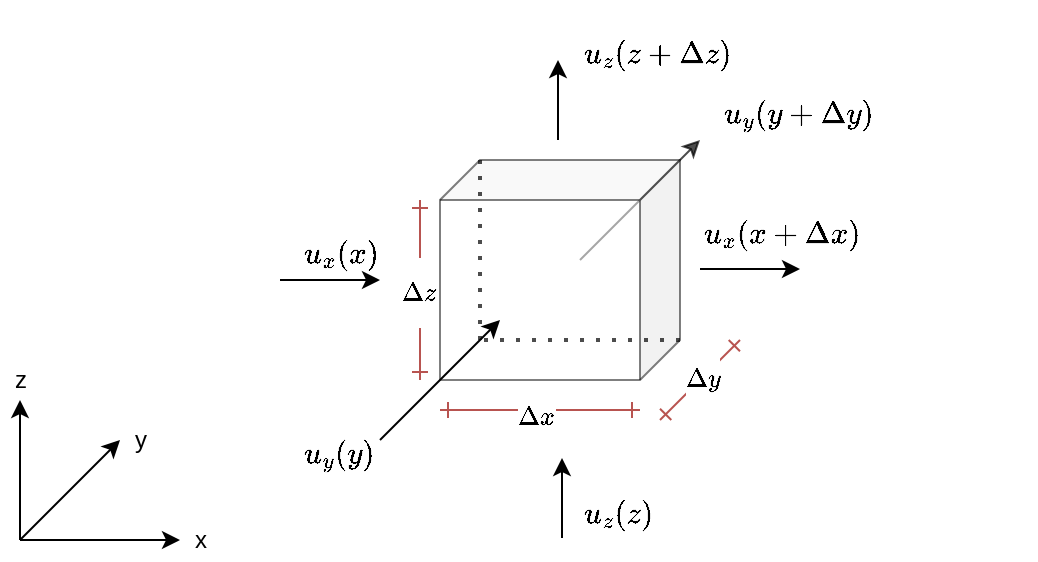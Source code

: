 <mxfile version="13.11.0" type="github">
  <diagram id="uq0m_pvIZ-YyTsmyAaB8" name="Page-1">
    <mxGraphModel dx="868" dy="450" grid="1" gridSize="10" guides="1" tooltips="1" connect="1" arrows="1" fold="1" page="1" pageScale="1" pageWidth="1169" pageHeight="827" math="1" shadow="0">
      <root>
        <mxCell id="0" />
        <mxCell id="1" parent="0" />
        <mxCell id="NynmtdJ3YNJhnkTHBj0V-8" value="" style="endArrow=classic;html=1;fillColor=#f5f5f5;opacity=70;" edge="1" parent="1">
          <mxGeometry width="50" height="50" relative="1" as="geometry">
            <mxPoint x="370" y="190" as="sourcePoint" />
            <mxPoint x="430" y="130" as="targetPoint" />
          </mxGeometry>
        </mxCell>
        <mxCell id="NynmtdJ3YNJhnkTHBj0V-1" value="" style="shape=cube;whiteSpace=wrap;html=1;boundedLbl=1;backgroundOutline=1;darkOpacity=0.05;darkOpacity2=0.1;size=20;flipH=1;opacity=50;" vertex="1" parent="1">
          <mxGeometry x="300" y="140" width="120" height="110" as="geometry" />
        </mxCell>
        <mxCell id="NynmtdJ3YNJhnkTHBj0V-3" value="" style="endArrow=classic;html=1;" edge="1" parent="1">
          <mxGeometry width="50" height="50" relative="1" as="geometry">
            <mxPoint x="220" y="200" as="sourcePoint" />
            <mxPoint x="270" y="200" as="targetPoint" />
          </mxGeometry>
        </mxCell>
        <mxCell id="NynmtdJ3YNJhnkTHBj0V-4" value="" style="endArrow=classic;html=1;" edge="1" parent="1">
          <mxGeometry width="50" height="50" relative="1" as="geometry">
            <mxPoint x="430" y="194.5" as="sourcePoint" />
            <mxPoint x="480" y="194.5" as="targetPoint" />
          </mxGeometry>
        </mxCell>
        <mxCell id="NynmtdJ3YNJhnkTHBj0V-5" value="" style="endArrow=classic;html=1;" edge="1" parent="1">
          <mxGeometry width="50" height="50" relative="1" as="geometry">
            <mxPoint x="361" y="329" as="sourcePoint" />
            <mxPoint x="361" y="289" as="targetPoint" />
          </mxGeometry>
        </mxCell>
        <mxCell id="NynmtdJ3YNJhnkTHBj0V-6" value="" style="endArrow=classic;html=1;" edge="1" parent="1">
          <mxGeometry width="50" height="50" relative="1" as="geometry">
            <mxPoint x="359" y="130" as="sourcePoint" />
            <mxPoint x="359" y="90" as="targetPoint" />
          </mxGeometry>
        </mxCell>
        <mxCell id="NynmtdJ3YNJhnkTHBj0V-7" value="" style="endArrow=classic;html=1;" edge="1" parent="1">
          <mxGeometry width="50" height="50" relative="1" as="geometry">
            <mxPoint x="270" y="280" as="sourcePoint" />
            <mxPoint x="330" y="220" as="targetPoint" />
          </mxGeometry>
        </mxCell>
        <mxCell id="NynmtdJ3YNJhnkTHBj0V-9" value="" style="endArrow=none;dashed=1;html=1;dashPattern=1 3;strokeWidth=2;opacity=70;exitX=0;exitY=0;exitDx=100;exitDy=0;exitPerimeter=0;startSize=6;editable=1;" edge="1" parent="1" source="NynmtdJ3YNJhnkTHBj0V-1">
          <mxGeometry width="50" height="50" relative="1" as="geometry">
            <mxPoint x="420" y="260" as="sourcePoint" />
            <mxPoint x="320" y="230" as="targetPoint" />
          </mxGeometry>
        </mxCell>
        <mxCell id="NynmtdJ3YNJhnkTHBj0V-10" value="" style="endArrow=none;dashed=1;html=1;dashPattern=1 3;strokeWidth=2;opacity=70;exitX=0;exitY=0;exitDx=0;exitDy=90;exitPerimeter=0;startSize=6;editable=1;" edge="1" parent="1" source="NynmtdJ3YNJhnkTHBj0V-1">
          <mxGeometry width="50" height="50" relative="1" as="geometry">
            <mxPoint x="450" y="270" as="sourcePoint" />
            <mxPoint x="320" y="230" as="targetPoint" />
          </mxGeometry>
        </mxCell>
        <mxCell id="NynmtdJ3YNJhnkTHBj0V-11" value="" style="endArrow=classic;html=1;strokeColor=#000000;" edge="1" parent="1">
          <mxGeometry width="50" height="50" relative="1" as="geometry">
            <mxPoint x="90" y="330" as="sourcePoint" />
            <mxPoint x="140" y="280" as="targetPoint" />
          </mxGeometry>
        </mxCell>
        <mxCell id="NynmtdJ3YNJhnkTHBj0V-12" value="" style="endArrow=classic;html=1;strokeColor=#000000;" edge="1" parent="1">
          <mxGeometry width="50" height="50" relative="1" as="geometry">
            <mxPoint x="90" y="330" as="sourcePoint" />
            <mxPoint x="170" y="330" as="targetPoint" />
          </mxGeometry>
        </mxCell>
        <mxCell id="NynmtdJ3YNJhnkTHBj0V-13" value="" style="endArrow=classic;html=1;strokeColor=#000000;" edge="1" parent="1">
          <mxGeometry width="50" height="50" relative="1" as="geometry">
            <mxPoint x="90" y="330" as="sourcePoint" />
            <mxPoint x="90" y="260" as="targetPoint" />
          </mxGeometry>
        </mxCell>
        <mxCell id="NynmtdJ3YNJhnkTHBj0V-14" value="x" style="text;html=1;align=center;verticalAlign=middle;resizable=0;points=[];autosize=1;" vertex="1" parent="1">
          <mxGeometry x="170" y="320" width="20" height="20" as="geometry" />
        </mxCell>
        <mxCell id="NynmtdJ3YNJhnkTHBj0V-15" value="y" style="text;html=1;align=center;verticalAlign=middle;resizable=0;points=[];autosize=1;" vertex="1" parent="1">
          <mxGeometry x="140" y="270" width="20" height="20" as="geometry" />
        </mxCell>
        <mxCell id="NynmtdJ3YNJhnkTHBj0V-16" value="z" style="text;html=1;align=center;verticalAlign=middle;resizable=0;points=[];autosize=1;" vertex="1" parent="1">
          <mxGeometry x="80" y="240" width="20" height="20" as="geometry" />
        </mxCell>
        <mxCell id="NynmtdJ3YNJhnkTHBj0V-17" value="&lt;span style=&quot;font-family: &amp;#34;courier new&amp;#34; , &amp;#34;courier&amp;#34; , monospace ; font-size: 13px ; background-color: rgb(255 , 255 , 255)&quot;&gt;$$u_x(x)$$&lt;/span&gt;" style="text;whiteSpace=wrap;html=1;" vertex="1" parent="1">
          <mxGeometry x="230" y="160" width="40" height="50" as="geometry" />
        </mxCell>
        <mxCell id="NynmtdJ3YNJhnkTHBj0V-18" value="&lt;span style=&quot;font-family: &amp;#34;courier new&amp;#34; , &amp;#34;courier&amp;#34; , monospace ; font-size: 13px ; background-color: rgb(255 , 255 , 255)&quot;&gt;$$u_x(x+\Delta{x})$$&lt;/span&gt;" style="text;whiteSpace=wrap;html=1;" vertex="1" parent="1">
          <mxGeometry x="430" y="150" width="70" height="50" as="geometry" />
        </mxCell>
        <mxCell id="NynmtdJ3YNJhnkTHBj0V-19" value="&lt;span style=&quot;font-family: &amp;#34;courier new&amp;#34; , &amp;#34;courier&amp;#34; , monospace ; font-size: 13px ; background-color: rgb(255 , 255 , 255)&quot;&gt;$$u_z(z+\Delta{z})$$&lt;/span&gt;" style="text;whiteSpace=wrap;html=1;" vertex="1" parent="1">
          <mxGeometry x="370" y="60" width="70" height="50" as="geometry" />
        </mxCell>
        <mxCell id="NynmtdJ3YNJhnkTHBj0V-20" value="&lt;span style=&quot;font-family: &amp;#34;courier new&amp;#34; , &amp;#34;courier&amp;#34; , monospace ; font-size: 13px ; background-color: rgb(255 , 255 , 255)&quot;&gt;$$u_z(z)$$&lt;/span&gt;" style="text;whiteSpace=wrap;html=1;" vertex="1" parent="1">
          <mxGeometry x="370" y="290" width="70" height="50" as="geometry" />
        </mxCell>
        <mxCell id="NynmtdJ3YNJhnkTHBj0V-21" value="&lt;span style=&quot;font-family: &amp;#34;courier new&amp;#34; , &amp;#34;courier&amp;#34; , monospace ; font-size: 13px ; background-color: rgb(255 , 255 , 255)&quot;&gt;$$u_y(y)$$&lt;/span&gt;" style="text;whiteSpace=wrap;html=1;" vertex="1" parent="1">
          <mxGeometry x="230" y="260" width="40" height="50" as="geometry" />
        </mxCell>
        <mxCell id="NynmtdJ3YNJhnkTHBj0V-22" value="&lt;span style=&quot;font-family: &amp;#34;courier new&amp;#34; , &amp;#34;courier&amp;#34; , monospace ; font-size: 13px ; background-color: rgb(255 , 255 , 255)&quot;&gt;$$u_y(y+\Delta{y})$$&lt;/span&gt;" style="text;whiteSpace=wrap;html=1;" vertex="1" parent="1">
          <mxGeometry x="440" y="90" width="70" height="50" as="geometry" />
        </mxCell>
        <mxCell id="NynmtdJ3YNJhnkTHBj0V-23" value="" style="endArrow=ERone;html=1;strokeColor=#b85450;fillColor=#f8cecc;startArrow=ERone;startFill=0;endFill=0;" edge="1" parent="1">
          <mxGeometry width="50" height="50" relative="1" as="geometry">
            <mxPoint x="300" y="265" as="sourcePoint" />
            <mxPoint x="400" y="265" as="targetPoint" />
            <Array as="points">
              <mxPoint x="350" y="265" />
            </Array>
          </mxGeometry>
        </mxCell>
        <mxCell id="NynmtdJ3YNJhnkTHBj0V-24" value="$$ \Delta{x}$$" style="edgeLabel;html=1;align=center;verticalAlign=middle;resizable=0;points=[];" vertex="1" connectable="0" parent="NynmtdJ3YNJhnkTHBj0V-23">
          <mxGeometry x="-0.04" y="-1" relative="1" as="geometry">
            <mxPoint y="2" as="offset" />
          </mxGeometry>
        </mxCell>
        <mxCell id="NynmtdJ3YNJhnkTHBj0V-27" value="" style="endArrow=ERone;html=1;strokeColor=#b85450;fillColor=#f8cecc;startArrow=ERone;startFill=0;endFill=0;" edge="1" parent="1">
          <mxGeometry width="50" height="50" relative="1" as="geometry">
            <mxPoint x="410" y="270" as="sourcePoint" />
            <mxPoint x="450" y="230" as="targetPoint" />
          </mxGeometry>
        </mxCell>
        <mxCell id="NynmtdJ3YNJhnkTHBj0V-28" value="$$ \Delta{y} $$" style="edgeLabel;html=1;align=center;verticalAlign=middle;resizable=0;points=[];" vertex="1" connectable="0" parent="NynmtdJ3YNJhnkTHBj0V-27">
          <mxGeometry x="0.033" y="-1" relative="1" as="geometry">
            <mxPoint as="offset" />
          </mxGeometry>
        </mxCell>
        <mxCell id="NynmtdJ3YNJhnkTHBj0V-29" value="" style="endArrow=ERone;html=1;strokeColor=#b85450;fillColor=#f8cecc;startArrow=ERone;startFill=0;endFill=0;" edge="1" parent="1">
          <mxGeometry width="50" height="50" relative="1" as="geometry">
            <mxPoint x="290" y="250" as="sourcePoint" />
            <mxPoint x="290" y="160" as="targetPoint" />
          </mxGeometry>
        </mxCell>
        <mxCell id="NynmtdJ3YNJhnkTHBj0V-30" value="$$ \Delta{z} $$" style="edgeLabel;html=1;align=center;verticalAlign=middle;resizable=0;points=[];" vertex="1" connectable="0" parent="NynmtdJ3YNJhnkTHBj0V-29">
          <mxGeometry x="-0.022" y="1" relative="1" as="geometry">
            <mxPoint as="offset" />
          </mxGeometry>
        </mxCell>
      </root>
    </mxGraphModel>
  </diagram>
</mxfile>
